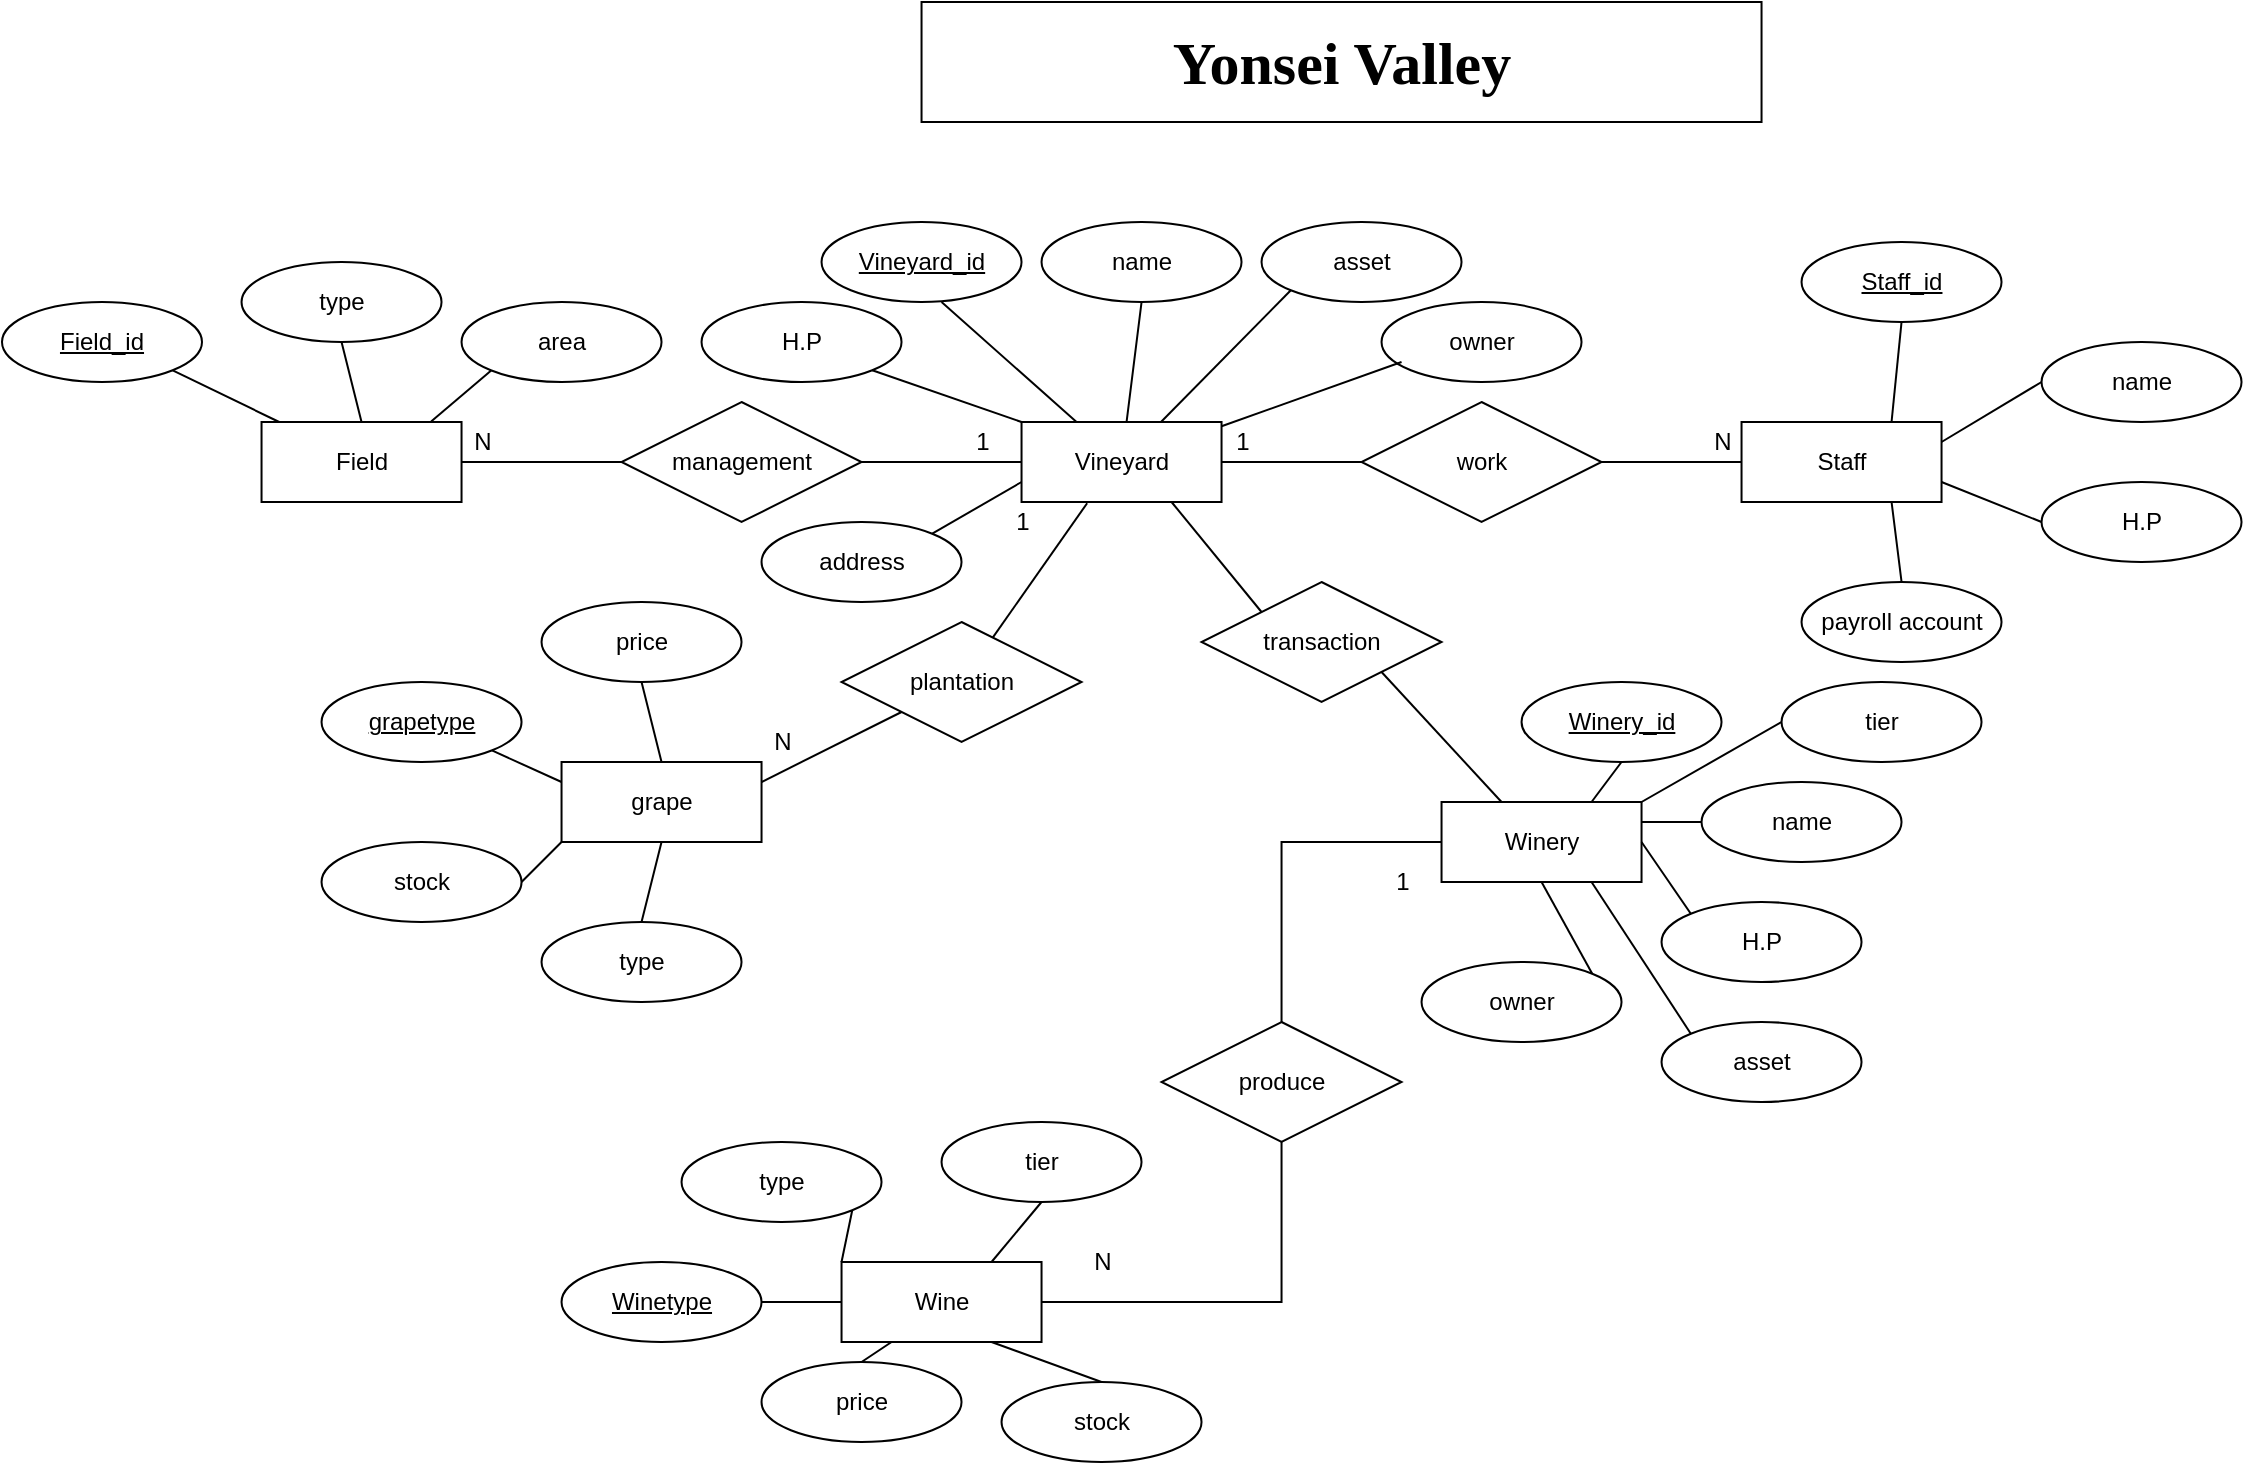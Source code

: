 <mxfile version="15.7.3" type="github"><diagram id="R2lEEEUBdFMjLlhIrx00" name="Page-1"><mxGraphModel dx="2400" dy="777" grid="1" gridSize="10" guides="1" tooltips="1" connect="1" arrows="1" fold="1" page="1" pageScale="1" pageWidth="850" pageHeight="1100" math="0" shadow="0" extFonts="Permanent Marker^https://fonts.googleapis.com/css?family=Permanent+Marker"><root><mxCell id="0"/><mxCell id="1" parent="0"/><mxCell id="eONC-EEKxAimtJsQ7EKb-1" value="&lt;b&gt;&lt;font face=&quot;Comic Sans MS&quot; style=&quot;font-size: 30px&quot;&gt;Yonsei Valley&lt;/font&gt;&lt;/b&gt;" style="rounded=0;whiteSpace=wrap;html=1;" vertex="1" parent="1"><mxGeometry x="279.77" y="20" width="420" height="60" as="geometry"/></mxCell><mxCell id="eONC-EEKxAimtJsQ7EKb-2" value="Vineyard" style="whiteSpace=wrap;html=1;align=center;" vertex="1" parent="1"><mxGeometry x="329.77" y="230" width="100" height="40" as="geometry"/></mxCell><mxCell id="eONC-EEKxAimtJsQ7EKb-3" value="Staff" style="whiteSpace=wrap;html=1;align=center;" vertex="1" parent="1"><mxGeometry x="689.77" y="230" width="100" height="40" as="geometry"/></mxCell><mxCell id="eONC-EEKxAimtJsQ7EKb-4" value="Field" style="whiteSpace=wrap;html=1;align=center;" vertex="1" parent="1"><mxGeometry x="-50.23" y="230" width="100" height="40" as="geometry"/></mxCell><mxCell id="eONC-EEKxAimtJsQ7EKb-5" value="Wine" style="whiteSpace=wrap;html=1;align=center;" vertex="1" parent="1"><mxGeometry x="239.77" y="650" width="100" height="40" as="geometry"/></mxCell><mxCell id="eONC-EEKxAimtJsQ7EKb-7" value="grape" style="whiteSpace=wrap;html=1;align=center;" vertex="1" parent="1"><mxGeometry x="99.77" y="400" width="100" height="40" as="geometry"/></mxCell><mxCell id="eONC-EEKxAimtJsQ7EKb-9" value="Winery" style="whiteSpace=wrap;html=1;align=center;" vertex="1" parent="1"><mxGeometry x="539.77" y="420" width="100" height="40" as="geometry"/></mxCell><mxCell id="eONC-EEKxAimtJsQ7EKb-11" value="Vineyard_id" style="ellipse;whiteSpace=wrap;html=1;align=center;fontStyle=4;" vertex="1" parent="1"><mxGeometry x="229.77" y="130" width="100" height="40" as="geometry"/></mxCell><mxCell id="eONC-EEKxAimtJsQ7EKb-12" value="Staff_id" style="ellipse;whiteSpace=wrap;html=1;align=center;fontStyle=4;" vertex="1" parent="1"><mxGeometry x="719.77" y="140" width="100" height="40" as="geometry"/></mxCell><mxCell id="eONC-EEKxAimtJsQ7EKb-13" value="Winetype" style="ellipse;whiteSpace=wrap;html=1;align=center;fontStyle=4;" vertex="1" parent="1"><mxGeometry x="99.77" y="650" width="100" height="40" as="geometry"/></mxCell><mxCell id="eONC-EEKxAimtJsQ7EKb-14" value="Winery_id" style="ellipse;whiteSpace=wrap;html=1;align=center;fontStyle=4;" vertex="1" parent="1"><mxGeometry x="579.77" y="360" width="100" height="40" as="geometry"/></mxCell><mxCell id="eONC-EEKxAimtJsQ7EKb-15" value="grapetype" style="ellipse;whiteSpace=wrap;html=1;align=center;fontStyle=4;" vertex="1" parent="1"><mxGeometry x="-20.23" y="360" width="100" height="40" as="geometry"/></mxCell><mxCell id="eONC-EEKxAimtJsQ7EKb-16" value="Field_id" style="ellipse;whiteSpace=wrap;html=1;align=center;fontStyle=4;" vertex="1" parent="1"><mxGeometry x="-180" y="170" width="100" height="40" as="geometry"/></mxCell><mxCell id="eONC-EEKxAimtJsQ7EKb-19" value="asset" style="ellipse;whiteSpace=wrap;html=1;align=center;" vertex="1" parent="1"><mxGeometry x="449.77" y="130" width="100" height="40" as="geometry"/></mxCell><mxCell id="eONC-EEKxAimtJsQ7EKb-20" value="address" style="ellipse;whiteSpace=wrap;html=1;align=center;" vertex="1" parent="1"><mxGeometry x="199.77" y="280" width="100" height="40" as="geometry"/></mxCell><mxCell id="eONC-EEKxAimtJsQ7EKb-21" value="H.P" style="ellipse;whiteSpace=wrap;html=1;align=center;" vertex="1" parent="1"><mxGeometry x="839.77" y="260" width="100" height="40" as="geometry"/></mxCell><mxCell id="eONC-EEKxAimtJsQ7EKb-22" value="owner" style="ellipse;whiteSpace=wrap;html=1;align=center;" vertex="1" parent="1"><mxGeometry x="509.77" y="170" width="100" height="40" as="geometry"/></mxCell><mxCell id="eONC-EEKxAimtJsQ7EKb-23" value="name" style="ellipse;whiteSpace=wrap;html=1;align=center;" vertex="1" parent="1"><mxGeometry x="839.77" y="190" width="100" height="40" as="geometry"/></mxCell><mxCell id="eONC-EEKxAimtJsQ7EKb-26" value="payroll account" style="ellipse;whiteSpace=wrap;html=1;align=center;" vertex="1" parent="1"><mxGeometry x="719.77" y="310" width="100" height="40" as="geometry"/></mxCell><mxCell id="eONC-EEKxAimtJsQ7EKb-27" value="" style="endArrow=none;html=1;rounded=0;entryX=0.5;entryY=0;entryDx=0;entryDy=0;exitX=0.75;exitY=1;exitDx=0;exitDy=0;" edge="1" parent="1" source="eONC-EEKxAimtJsQ7EKb-3" target="eONC-EEKxAimtJsQ7EKb-26"><mxGeometry width="50" height="50" relative="1" as="geometry"><mxPoint x="469.77" y="440" as="sourcePoint"/><mxPoint x="519.77" y="390" as="targetPoint"/><Array as="points"/></mxGeometry></mxCell><mxCell id="eONC-EEKxAimtJsQ7EKb-29" value="" style="endArrow=none;html=1;rounded=0;entryX=0;entryY=0.5;entryDx=0;entryDy=0;exitX=1;exitY=0.75;exitDx=0;exitDy=0;" edge="1" parent="1" source="eONC-EEKxAimtJsQ7EKb-3" target="eONC-EEKxAimtJsQ7EKb-21"><mxGeometry width="50" height="50" relative="1" as="geometry"><mxPoint x="469.77" y="440" as="sourcePoint"/><mxPoint x="519.77" y="390" as="targetPoint"/></mxGeometry></mxCell><mxCell id="eONC-EEKxAimtJsQ7EKb-30" value="" style="endArrow=none;html=1;rounded=0;entryX=0;entryY=0.5;entryDx=0;entryDy=0;exitX=1;exitY=0.25;exitDx=0;exitDy=0;" edge="1" parent="1" source="eONC-EEKxAimtJsQ7EKb-3" target="eONC-EEKxAimtJsQ7EKb-23"><mxGeometry width="50" height="50" relative="1" as="geometry"><mxPoint x="469.77" y="440" as="sourcePoint"/><mxPoint x="519.77" y="390" as="targetPoint"/></mxGeometry></mxCell><mxCell id="eONC-EEKxAimtJsQ7EKb-31" value="" style="endArrow=none;html=1;rounded=0;entryX=0.5;entryY=1;entryDx=0;entryDy=0;exitX=0.75;exitY=0;exitDx=0;exitDy=0;" edge="1" parent="1" source="eONC-EEKxAimtJsQ7EKb-3" target="eONC-EEKxAimtJsQ7EKb-12"><mxGeometry width="50" height="50" relative="1" as="geometry"><mxPoint x="469.77" y="440" as="sourcePoint"/><mxPoint x="519.77" y="390" as="targetPoint"/></mxGeometry></mxCell><mxCell id="eONC-EEKxAimtJsQ7EKb-32" value="work" style="shape=rhombus;perimeter=rhombusPerimeter;whiteSpace=wrap;html=1;align=center;" vertex="1" parent="1"><mxGeometry x="499.77" y="220" width="120" height="60" as="geometry"/></mxCell><mxCell id="eONC-EEKxAimtJsQ7EKb-33" value="" style="endArrow=none;html=1;rounded=0;entryX=0;entryY=0.5;entryDx=0;entryDy=0;exitX=1;exitY=0.5;exitDx=0;exitDy=0;" edge="1" parent="1" source="eONC-EEKxAimtJsQ7EKb-2" target="eONC-EEKxAimtJsQ7EKb-32"><mxGeometry width="50" height="50" relative="1" as="geometry"><mxPoint x="469.77" y="440" as="sourcePoint"/><mxPoint x="519.77" y="390" as="targetPoint"/></mxGeometry></mxCell><mxCell id="eONC-EEKxAimtJsQ7EKb-35" value="" style="endArrow=none;html=1;rounded=0;entryX=0;entryY=0.5;entryDx=0;entryDy=0;exitX=1;exitY=0.5;exitDx=0;exitDy=0;" edge="1" parent="1" source="eONC-EEKxAimtJsQ7EKb-32" target="eONC-EEKxAimtJsQ7EKb-3"><mxGeometry width="50" height="50" relative="1" as="geometry"><mxPoint x="469.77" y="440" as="sourcePoint"/><mxPoint x="519.77" y="390" as="targetPoint"/></mxGeometry></mxCell><mxCell id="eONC-EEKxAimtJsQ7EKb-36" value="N" style="text;html=1;align=center;verticalAlign=middle;resizable=0;points=[];autosize=1;strokeColor=none;fillColor=none;" vertex="1" parent="1"><mxGeometry x="669.77" y="230" width="20" height="20" as="geometry"/></mxCell><mxCell id="eONC-EEKxAimtJsQ7EKb-37" value="1" style="text;html=1;align=center;verticalAlign=middle;resizable=0;points=[];autosize=1;strokeColor=none;fillColor=none;" vertex="1" parent="1"><mxGeometry x="429.77" y="230" width="20" height="20" as="geometry"/></mxCell><mxCell id="eONC-EEKxAimtJsQ7EKb-39" value="name" style="ellipse;whiteSpace=wrap;html=1;align=center;" vertex="1" parent="1"><mxGeometry x="339.77" y="130" width="100" height="40" as="geometry"/></mxCell><mxCell id="eONC-EEKxAimtJsQ7EKb-40" value="H.P" style="ellipse;whiteSpace=wrap;html=1;align=center;" vertex="1" parent="1"><mxGeometry x="169.77" y="170" width="100" height="40" as="geometry"/></mxCell><mxCell id="eONC-EEKxAimtJsQ7EKb-41" value="" style="endArrow=none;html=1;rounded=0;" edge="1" parent="1" source="eONC-EEKxAimtJsQ7EKb-2"><mxGeometry width="50" height="50" relative="1" as="geometry"><mxPoint x="469.77" y="440" as="sourcePoint"/><mxPoint x="519.77" y="200" as="targetPoint"/></mxGeometry></mxCell><mxCell id="eONC-EEKxAimtJsQ7EKb-42" value="" style="endArrow=none;html=1;rounded=0;entryX=0;entryY=1;entryDx=0;entryDy=0;" edge="1" parent="1" source="eONC-EEKxAimtJsQ7EKb-2" target="eONC-EEKxAimtJsQ7EKb-19"><mxGeometry width="50" height="50" relative="1" as="geometry"><mxPoint x="469.77" y="440" as="sourcePoint"/><mxPoint x="519.77" y="390" as="targetPoint"/></mxGeometry></mxCell><mxCell id="eONC-EEKxAimtJsQ7EKb-43" value="" style="endArrow=none;html=1;rounded=0;entryX=0.5;entryY=1;entryDx=0;entryDy=0;" edge="1" parent="1" source="eONC-EEKxAimtJsQ7EKb-2" target="eONC-EEKxAimtJsQ7EKb-39"><mxGeometry width="50" height="50" relative="1" as="geometry"><mxPoint x="469.77" y="440" as="sourcePoint"/><mxPoint x="519.77" y="390" as="targetPoint"/></mxGeometry></mxCell><mxCell id="eONC-EEKxAimtJsQ7EKb-44" value="" style="endArrow=none;html=1;rounded=0;" edge="1" parent="1" source="eONC-EEKxAimtJsQ7EKb-2"><mxGeometry width="50" height="50" relative="1" as="geometry"><mxPoint x="469.77" y="440" as="sourcePoint"/><mxPoint x="289.77" y="170" as="targetPoint"/></mxGeometry></mxCell><mxCell id="eONC-EEKxAimtJsQ7EKb-45" value="" style="endArrow=none;html=1;rounded=0;entryX=1;entryY=1;entryDx=0;entryDy=0;exitX=0;exitY=0;exitDx=0;exitDy=0;" edge="1" parent="1" source="eONC-EEKxAimtJsQ7EKb-2" target="eONC-EEKxAimtJsQ7EKb-40"><mxGeometry width="50" height="50" relative="1" as="geometry"><mxPoint x="469.77" y="440" as="sourcePoint"/><mxPoint x="519.77" y="390" as="targetPoint"/></mxGeometry></mxCell><mxCell id="eONC-EEKxAimtJsQ7EKb-47" value="management" style="shape=rhombus;perimeter=rhombusPerimeter;whiteSpace=wrap;html=1;align=center;" vertex="1" parent="1"><mxGeometry x="129.77" y="220" width="120" height="60" as="geometry"/></mxCell><mxCell id="eONC-EEKxAimtJsQ7EKb-48" value="" style="endArrow=none;html=1;rounded=0;entryX=0;entryY=0.5;entryDx=0;entryDy=0;exitX=1;exitY=0.5;exitDx=0;exitDy=0;" edge="1" parent="1" source="eONC-EEKxAimtJsQ7EKb-47" target="eONC-EEKxAimtJsQ7EKb-2"><mxGeometry relative="1" as="geometry"><mxPoint x="409.77" y="420" as="sourcePoint"/><mxPoint x="569.77" y="420" as="targetPoint"/></mxGeometry></mxCell><mxCell id="eONC-EEKxAimtJsQ7EKb-50" value="" style="endArrow=none;html=1;rounded=0;exitX=1;exitY=0.5;exitDx=0;exitDy=0;entryX=0;entryY=0.5;entryDx=0;entryDy=0;" edge="1" parent="1" source="eONC-EEKxAimtJsQ7EKb-4" target="eONC-EEKxAimtJsQ7EKb-47"><mxGeometry relative="1" as="geometry"><mxPoint x="409.77" y="420" as="sourcePoint"/><mxPoint x="569.77" y="420" as="targetPoint"/></mxGeometry></mxCell><mxCell id="eONC-EEKxAimtJsQ7EKb-51" value="1" style="text;html=1;align=center;verticalAlign=middle;resizable=0;points=[];autosize=1;strokeColor=none;fillColor=none;" vertex="1" parent="1"><mxGeometry x="299.77" y="230" width="20" height="20" as="geometry"/></mxCell><mxCell id="eONC-EEKxAimtJsQ7EKb-52" value="N" style="text;html=1;align=center;verticalAlign=middle;resizable=0;points=[];autosize=1;strokeColor=none;fillColor=none;" vertex="1" parent="1"><mxGeometry x="49.77" y="230" width="20" height="20" as="geometry"/></mxCell><mxCell id="eONC-EEKxAimtJsQ7EKb-53" value="type" style="ellipse;whiteSpace=wrap;html=1;align=center;" vertex="1" parent="1"><mxGeometry x="-60.23" y="150" width="100" height="40" as="geometry"/></mxCell><mxCell id="eONC-EEKxAimtJsQ7EKb-54" value="area" style="ellipse;whiteSpace=wrap;html=1;align=center;" vertex="1" parent="1"><mxGeometry x="49.77" y="170" width="100" height="40" as="geometry"/></mxCell><mxCell id="eONC-EEKxAimtJsQ7EKb-55" value="" style="endArrow=none;html=1;rounded=0;exitX=1;exitY=1;exitDx=0;exitDy=0;" edge="1" parent="1" source="eONC-EEKxAimtJsQ7EKb-16" target="eONC-EEKxAimtJsQ7EKb-4"><mxGeometry relative="1" as="geometry"><mxPoint x="-88.995" y="205.617" as="sourcePoint"/><mxPoint x="569.77" y="420" as="targetPoint"/></mxGeometry></mxCell><mxCell id="eONC-EEKxAimtJsQ7EKb-56" value="" style="endArrow=none;html=1;rounded=0;exitX=0.5;exitY=1;exitDx=0;exitDy=0;entryX=0.5;entryY=0;entryDx=0;entryDy=0;" edge="1" parent="1" source="eONC-EEKxAimtJsQ7EKb-53" target="eONC-EEKxAimtJsQ7EKb-4"><mxGeometry relative="1" as="geometry"><mxPoint x="409.77" y="420" as="sourcePoint"/><mxPoint x="569.77" y="420" as="targetPoint"/></mxGeometry></mxCell><mxCell id="eONC-EEKxAimtJsQ7EKb-57" value="" style="endArrow=none;html=1;rounded=0;exitX=0;exitY=1;exitDx=0;exitDy=0;entryX=0.848;entryY=-0.005;entryDx=0;entryDy=0;entryPerimeter=0;" edge="1" parent="1" source="eONC-EEKxAimtJsQ7EKb-54" target="eONC-EEKxAimtJsQ7EKb-4"><mxGeometry relative="1" as="geometry"><mxPoint x="409.77" y="420" as="sourcePoint"/><mxPoint x="569.77" y="420" as="targetPoint"/></mxGeometry></mxCell><mxCell id="eONC-EEKxAimtJsQ7EKb-59" value="type" style="ellipse;whiteSpace=wrap;html=1;align=center;" vertex="1" parent="1"><mxGeometry x="89.77" y="480" width="100" height="40" as="geometry"/></mxCell><mxCell id="eONC-EEKxAimtJsQ7EKb-60" value="stock" style="ellipse;whiteSpace=wrap;html=1;align=center;" vertex="1" parent="1"><mxGeometry x="-20.23" y="440" width="100" height="40" as="geometry"/></mxCell><mxCell id="eONC-EEKxAimtJsQ7EKb-61" value="price" style="ellipse;whiteSpace=wrap;html=1;align=center;" vertex="1" parent="1"><mxGeometry x="89.77" y="320" width="100" height="40" as="geometry"/></mxCell><mxCell id="eONC-EEKxAimtJsQ7EKb-62" value="plantation" style="shape=rhombus;perimeter=rhombusPerimeter;whiteSpace=wrap;html=1;align=center;" vertex="1" parent="1"><mxGeometry x="239.77" y="330" width="120" height="60" as="geometry"/></mxCell><mxCell id="eONC-EEKxAimtJsQ7EKb-63" value="" style="endArrow=none;html=1;rounded=0;entryX=0.328;entryY=1.015;entryDx=0;entryDy=0;entryPerimeter=0;" edge="1" parent="1" source="eONC-EEKxAimtJsQ7EKb-62" target="eONC-EEKxAimtJsQ7EKb-2"><mxGeometry width="50" height="50" relative="1" as="geometry"><mxPoint x="469.77" y="440" as="sourcePoint"/><mxPoint x="519.77" y="390" as="targetPoint"/></mxGeometry></mxCell><mxCell id="eONC-EEKxAimtJsQ7EKb-64" value="" style="endArrow=none;html=1;rounded=0;exitX=0;exitY=1;exitDx=0;exitDy=0;entryX=1;entryY=0.25;entryDx=0;entryDy=0;" edge="1" parent="1" source="eONC-EEKxAimtJsQ7EKb-62" target="eONC-EEKxAimtJsQ7EKb-7"><mxGeometry relative="1" as="geometry"><mxPoint x="409.77" y="420" as="sourcePoint"/><mxPoint x="569.77" y="420" as="targetPoint"/></mxGeometry></mxCell><mxCell id="eONC-EEKxAimtJsQ7EKb-65" value="" style="endArrow=none;html=1;rounded=0;exitX=0.5;exitY=1;exitDx=0;exitDy=0;entryX=0.5;entryY=0;entryDx=0;entryDy=0;" edge="1" parent="1" source="eONC-EEKxAimtJsQ7EKb-61" target="eONC-EEKxAimtJsQ7EKb-7"><mxGeometry relative="1" as="geometry"><mxPoint x="409.77" y="420" as="sourcePoint"/><mxPoint x="569.77" y="420" as="targetPoint"/></mxGeometry></mxCell><mxCell id="eONC-EEKxAimtJsQ7EKb-66" value="" style="endArrow=none;html=1;rounded=0;exitX=1;exitY=1;exitDx=0;exitDy=0;entryX=0;entryY=0.25;entryDx=0;entryDy=0;" edge="1" parent="1" source="eONC-EEKxAimtJsQ7EKb-15" target="eONC-EEKxAimtJsQ7EKb-7"><mxGeometry relative="1" as="geometry"><mxPoint x="409.77" y="420" as="sourcePoint"/><mxPoint x="569.77" y="420" as="targetPoint"/></mxGeometry></mxCell><mxCell id="eONC-EEKxAimtJsQ7EKb-67" value="" style="endArrow=none;html=1;rounded=0;exitX=1;exitY=0.5;exitDx=0;exitDy=0;entryX=0;entryY=1;entryDx=0;entryDy=0;" edge="1" parent="1" source="eONC-EEKxAimtJsQ7EKb-60" target="eONC-EEKxAimtJsQ7EKb-7"><mxGeometry relative="1" as="geometry"><mxPoint x="409.77" y="420" as="sourcePoint"/><mxPoint x="569.77" y="420" as="targetPoint"/></mxGeometry></mxCell><mxCell id="eONC-EEKxAimtJsQ7EKb-68" value="" style="endArrow=none;html=1;rounded=0;exitX=0.5;exitY=0;exitDx=0;exitDy=0;entryX=0.5;entryY=1;entryDx=0;entryDy=0;" edge="1" parent="1" source="eONC-EEKxAimtJsQ7EKb-59" target="eONC-EEKxAimtJsQ7EKb-7"><mxGeometry relative="1" as="geometry"><mxPoint x="409.77" y="420" as="sourcePoint"/><mxPoint x="569.77" y="420" as="targetPoint"/></mxGeometry></mxCell><mxCell id="eONC-EEKxAimtJsQ7EKb-69" value="1" style="text;html=1;align=center;verticalAlign=middle;resizable=0;points=[];autosize=1;strokeColor=none;fillColor=none;" vertex="1" parent="1"><mxGeometry x="319.77" y="270" width="20" height="20" as="geometry"/></mxCell><mxCell id="eONC-EEKxAimtJsQ7EKb-70" value="N" style="text;html=1;align=center;verticalAlign=middle;resizable=0;points=[];autosize=1;strokeColor=none;fillColor=none;" vertex="1" parent="1"><mxGeometry x="199.77" y="380" width="20" height="20" as="geometry"/></mxCell><mxCell id="eONC-EEKxAimtJsQ7EKb-71" value="transaction" style="shape=rhombus;perimeter=rhombusPerimeter;whiteSpace=wrap;html=1;align=center;" vertex="1" parent="1"><mxGeometry x="419.77" y="310" width="120" height="60" as="geometry"/></mxCell><mxCell id="eONC-EEKxAimtJsQ7EKb-72" value="" style="endArrow=none;html=1;rounded=0;exitX=1;exitY=0;exitDx=0;exitDy=0;entryX=0;entryY=0.75;entryDx=0;entryDy=0;" edge="1" parent="1" source="eONC-EEKxAimtJsQ7EKb-20" target="eONC-EEKxAimtJsQ7EKb-2"><mxGeometry relative="1" as="geometry"><mxPoint x="409.77" y="420" as="sourcePoint"/><mxPoint x="569.77" y="420" as="targetPoint"/></mxGeometry></mxCell><mxCell id="eONC-EEKxAimtJsQ7EKb-73" value="name" style="ellipse;whiteSpace=wrap;html=1;align=center;" vertex="1" parent="1"><mxGeometry x="669.77" y="410" width="100" height="40" as="geometry"/></mxCell><mxCell id="eONC-EEKxAimtJsQ7EKb-74" value="H.P" style="ellipse;whiteSpace=wrap;html=1;align=center;" vertex="1" parent="1"><mxGeometry x="649.77" y="470" width="100" height="40" as="geometry"/></mxCell><mxCell id="eONC-EEKxAimtJsQ7EKb-75" value="asset" style="ellipse;whiteSpace=wrap;html=1;align=center;" vertex="1" parent="1"><mxGeometry x="649.77" y="530" width="100" height="40" as="geometry"/></mxCell><mxCell id="eONC-EEKxAimtJsQ7EKb-76" value="tier" style="ellipse;whiteSpace=wrap;html=1;align=center;" vertex="1" parent="1"><mxGeometry x="709.77" y="360" width="100" height="40" as="geometry"/></mxCell><mxCell id="eONC-EEKxAimtJsQ7EKb-77" value="owner" style="ellipse;whiteSpace=wrap;html=1;align=center;" vertex="1" parent="1"><mxGeometry x="529.77" y="500" width="100" height="40" as="geometry"/></mxCell><mxCell id="eONC-EEKxAimtJsQ7EKb-78" value="" style="endArrow=none;html=1;rounded=0;entryX=0.75;entryY=0;entryDx=0;entryDy=0;exitX=0.5;exitY=1;exitDx=0;exitDy=0;" edge="1" parent="1" source="eONC-EEKxAimtJsQ7EKb-14" target="eONC-EEKxAimtJsQ7EKb-9"><mxGeometry relative="1" as="geometry"><mxPoint x="409.77" y="420" as="sourcePoint"/><mxPoint x="569.77" y="420" as="targetPoint"/></mxGeometry></mxCell><mxCell id="eONC-EEKxAimtJsQ7EKb-79" value="" style="endArrow=none;html=1;rounded=0;entryX=1;entryY=0;entryDx=0;entryDy=0;exitX=0;exitY=0.5;exitDx=0;exitDy=0;" edge="1" parent="1" source="eONC-EEKxAimtJsQ7EKb-76" target="eONC-EEKxAimtJsQ7EKb-9"><mxGeometry relative="1" as="geometry"><mxPoint x="409.77" y="420" as="sourcePoint"/><mxPoint x="569.77" y="420" as="targetPoint"/></mxGeometry></mxCell><mxCell id="eONC-EEKxAimtJsQ7EKb-80" value="" style="endArrow=none;html=1;rounded=0;entryX=1;entryY=0.25;entryDx=0;entryDy=0;exitX=0;exitY=0.5;exitDx=0;exitDy=0;" edge="1" parent="1" source="eONC-EEKxAimtJsQ7EKb-73" target="eONC-EEKxAimtJsQ7EKb-9"><mxGeometry relative="1" as="geometry"><mxPoint x="409.77" y="420" as="sourcePoint"/><mxPoint x="569.77" y="420" as="targetPoint"/></mxGeometry></mxCell><mxCell id="eONC-EEKxAimtJsQ7EKb-81" value="" style="endArrow=none;html=1;rounded=0;entryX=1;entryY=0.5;entryDx=0;entryDy=0;exitX=0;exitY=0;exitDx=0;exitDy=0;" edge="1" parent="1" source="eONC-EEKxAimtJsQ7EKb-74" target="eONC-EEKxAimtJsQ7EKb-9"><mxGeometry relative="1" as="geometry"><mxPoint x="409.77" y="420" as="sourcePoint"/><mxPoint x="569.77" y="420" as="targetPoint"/></mxGeometry></mxCell><mxCell id="eONC-EEKxAimtJsQ7EKb-82" value="" style="endArrow=none;html=1;rounded=0;exitX=1;exitY=0;exitDx=0;exitDy=0;entryX=0.5;entryY=1;entryDx=0;entryDy=0;" edge="1" parent="1" source="eONC-EEKxAimtJsQ7EKb-77" target="eONC-EEKxAimtJsQ7EKb-9"><mxGeometry relative="1" as="geometry"><mxPoint x="409.77" y="420" as="sourcePoint"/><mxPoint x="569.77" y="420" as="targetPoint"/></mxGeometry></mxCell><mxCell id="eONC-EEKxAimtJsQ7EKb-83" value="" style="endArrow=none;html=1;rounded=0;exitX=0;exitY=0;exitDx=0;exitDy=0;entryX=0.75;entryY=1;entryDx=0;entryDy=0;" edge="1" parent="1" source="eONC-EEKxAimtJsQ7EKb-75" target="eONC-EEKxAimtJsQ7EKb-9"><mxGeometry relative="1" as="geometry"><mxPoint x="409.77" y="420" as="sourcePoint"/><mxPoint x="569.77" y="420" as="targetPoint"/></mxGeometry></mxCell><mxCell id="eONC-EEKxAimtJsQ7EKb-84" value="type" style="ellipse;whiteSpace=wrap;html=1;align=center;" vertex="1" parent="1"><mxGeometry x="159.77" y="590" width="100" height="40" as="geometry"/></mxCell><mxCell id="eONC-EEKxAimtJsQ7EKb-85" value="tier" style="ellipse;whiteSpace=wrap;html=1;align=center;" vertex="1" parent="1"><mxGeometry x="289.77" y="580" width="100" height="40" as="geometry"/></mxCell><mxCell id="eONC-EEKxAimtJsQ7EKb-86" value="price" style="ellipse;whiteSpace=wrap;html=1;align=center;" vertex="1" parent="1"><mxGeometry x="199.77" y="700" width="100" height="40" as="geometry"/></mxCell><mxCell id="eONC-EEKxAimtJsQ7EKb-87" value="stock" style="ellipse;whiteSpace=wrap;html=1;align=center;" vertex="1" parent="1"><mxGeometry x="319.77" y="710" width="100" height="40" as="geometry"/></mxCell><mxCell id="eONC-EEKxAimtJsQ7EKb-92" value="" style="endArrow=none;html=1;rounded=0;exitX=0.5;exitY=1;exitDx=0;exitDy=0;entryX=0.75;entryY=0;entryDx=0;entryDy=0;" edge="1" parent="1" source="eONC-EEKxAimtJsQ7EKb-85" target="eONC-EEKxAimtJsQ7EKb-5"><mxGeometry relative="1" as="geometry"><mxPoint x="369.77" y="490" as="sourcePoint"/><mxPoint x="529.77" y="490" as="targetPoint"/></mxGeometry></mxCell><mxCell id="eONC-EEKxAimtJsQ7EKb-93" value="" style="endArrow=none;html=1;rounded=0;exitX=1;exitY=1;exitDx=0;exitDy=0;entryX=0;entryY=0;entryDx=0;entryDy=0;" edge="1" parent="1" source="eONC-EEKxAimtJsQ7EKb-84" target="eONC-EEKxAimtJsQ7EKb-5"><mxGeometry relative="1" as="geometry"><mxPoint x="369.77" y="490" as="sourcePoint"/><mxPoint x="529.77" y="490" as="targetPoint"/></mxGeometry></mxCell><mxCell id="eONC-EEKxAimtJsQ7EKb-94" value="" style="endArrow=none;html=1;rounded=0;exitX=1;exitY=0.5;exitDx=0;exitDy=0;entryX=0;entryY=0.5;entryDx=0;entryDy=0;" edge="1" parent="1" source="eONC-EEKxAimtJsQ7EKb-13" target="eONC-EEKxAimtJsQ7EKb-5"><mxGeometry relative="1" as="geometry"><mxPoint x="369.77" y="490" as="sourcePoint"/><mxPoint x="529.77" y="490" as="targetPoint"/></mxGeometry></mxCell><mxCell id="eONC-EEKxAimtJsQ7EKb-95" value="" style="endArrow=none;html=1;rounded=0;exitX=0.5;exitY=0;exitDx=0;exitDy=0;entryX=0.25;entryY=1;entryDx=0;entryDy=0;" edge="1" parent="1" source="eONC-EEKxAimtJsQ7EKb-86" target="eONC-EEKxAimtJsQ7EKb-5"><mxGeometry relative="1" as="geometry"><mxPoint x="369.77" y="490" as="sourcePoint"/><mxPoint x="529.77" y="490" as="targetPoint"/></mxGeometry></mxCell><mxCell id="eONC-EEKxAimtJsQ7EKb-96" value="" style="endArrow=none;html=1;rounded=0;exitX=0.5;exitY=0;exitDx=0;exitDy=0;entryX=0.75;entryY=1;entryDx=0;entryDy=0;" edge="1" parent="1" source="eONC-EEKxAimtJsQ7EKb-87" target="eONC-EEKxAimtJsQ7EKb-5"><mxGeometry relative="1" as="geometry"><mxPoint x="369.77" y="490" as="sourcePoint"/><mxPoint x="529.77" y="490" as="targetPoint"/></mxGeometry></mxCell><mxCell id="eONC-EEKxAimtJsQ7EKb-97" value="produce" style="shape=rhombus;perimeter=rhombusPerimeter;whiteSpace=wrap;html=1;align=center;" vertex="1" parent="1"><mxGeometry x="399.77" y="530" width="120" height="60" as="geometry"/></mxCell><mxCell id="eONC-EEKxAimtJsQ7EKb-98" value="" style="endArrow=none;html=1;rounded=0;exitX=0.5;exitY=0;exitDx=0;exitDy=0;entryX=0;entryY=0.5;entryDx=0;entryDy=0;" edge="1" parent="1" source="eONC-EEKxAimtJsQ7EKb-97" target="eONC-EEKxAimtJsQ7EKb-9"><mxGeometry relative="1" as="geometry"><mxPoint x="409.77" y="420" as="sourcePoint"/><mxPoint x="569.77" y="420" as="targetPoint"/><Array as="points"><mxPoint x="459.77" y="440"/></Array></mxGeometry></mxCell><mxCell id="eONC-EEKxAimtJsQ7EKb-100" value="" style="endArrow=none;html=1;rounded=0;exitX=1;exitY=0.5;exitDx=0;exitDy=0;entryX=0.5;entryY=1;entryDx=0;entryDy=0;" edge="1" parent="1" source="eONC-EEKxAimtJsQ7EKb-5" target="eONC-EEKxAimtJsQ7EKb-97"><mxGeometry relative="1" as="geometry"><mxPoint x="409.77" y="420" as="sourcePoint"/><mxPoint x="569.77" y="420" as="targetPoint"/><Array as="points"><mxPoint x="459.77" y="670"/></Array></mxGeometry></mxCell><mxCell id="eONC-EEKxAimtJsQ7EKb-101" value="N" style="text;html=1;align=center;verticalAlign=middle;resizable=0;points=[];autosize=1;strokeColor=none;fillColor=none;" vertex="1" parent="1"><mxGeometry x="359.77" y="640" width="20" height="20" as="geometry"/></mxCell><mxCell id="eONC-EEKxAimtJsQ7EKb-102" value="1" style="text;html=1;align=center;verticalAlign=middle;resizable=0;points=[];autosize=1;strokeColor=none;fillColor=none;" vertex="1" parent="1"><mxGeometry x="509.77" y="450" width="20" height="20" as="geometry"/></mxCell><mxCell id="eONC-EEKxAimtJsQ7EKb-103" value="" style="endArrow=none;html=1;rounded=0;exitX=0.75;exitY=1;exitDx=0;exitDy=0;entryX=0;entryY=0;entryDx=0;entryDy=0;" edge="1" parent="1" source="eONC-EEKxAimtJsQ7EKb-2" target="eONC-EEKxAimtJsQ7EKb-71"><mxGeometry relative="1" as="geometry"><mxPoint x="409.77" y="420" as="sourcePoint"/><mxPoint x="569.77" y="420" as="targetPoint"/></mxGeometry></mxCell><mxCell id="eONC-EEKxAimtJsQ7EKb-104" value="" style="endArrow=none;html=1;rounded=0;exitX=1;exitY=1;exitDx=0;exitDy=0;" edge="1" parent="1" source="eONC-EEKxAimtJsQ7EKb-71"><mxGeometry relative="1" as="geometry"><mxPoint x="409.77" y="420" as="sourcePoint"/><mxPoint x="569.77" y="420" as="targetPoint"/></mxGeometry></mxCell></root></mxGraphModel></diagram></mxfile>